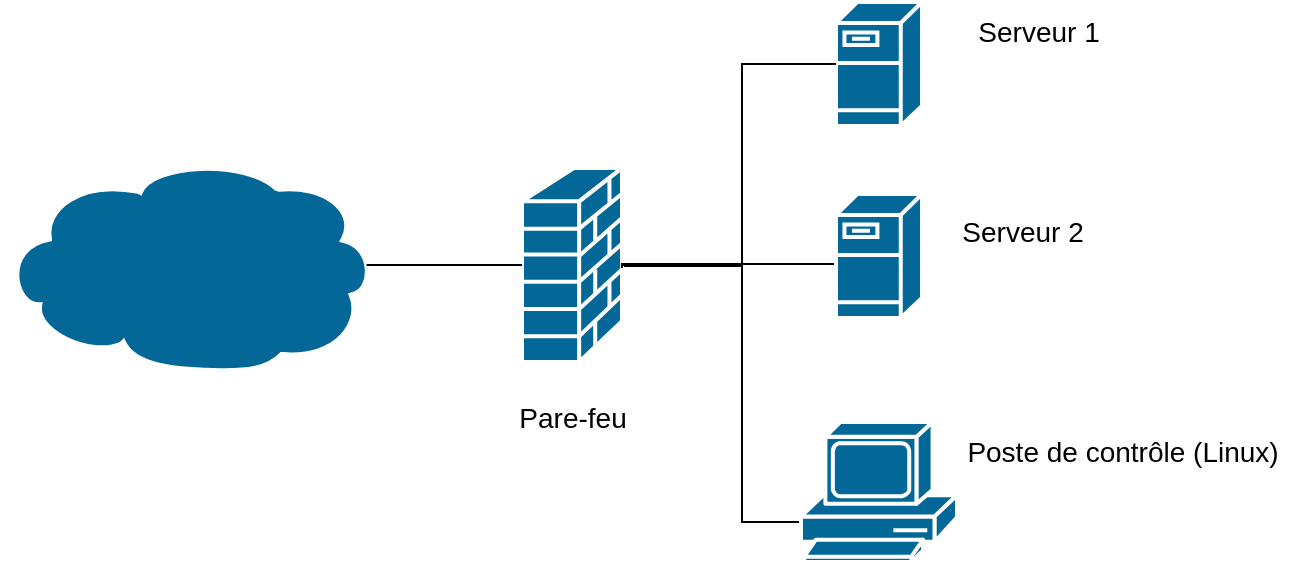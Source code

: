 <mxfile version="25.0.2">
  <diagram name="Page-1" id="X-0zR2n6bwFsUzx7bmRR">
    <mxGraphModel dx="1337" dy="1213" grid="1" gridSize="10" guides="1" tooltips="1" connect="1" arrows="1" fold="1" page="1" pageScale="1" pageWidth="850" pageHeight="1100" background="#ffffff" math="0" shadow="0">
      <root>
        <mxCell id="0" />
        <mxCell id="1" parent="0" />
        <mxCell id="7vCb-fMm4ji55Pu-p20Z-18" value="" style="edgeStyle=orthogonalEdgeStyle;rounded=0;orthogonalLoop=1;jettySize=auto;html=1;endArrow=none;endFill=0;strokeColor=#000000;" parent="1" edge="1" target="7vCb-fMm4ji55Pu-p20Z-1">
          <mxGeometry relative="1" as="geometry">
            <mxPoint x="475" y="527" as="sourcePoint" />
            <mxPoint x="380" y="400" as="targetPoint" />
            <Array as="points">
              <mxPoint x="440" y="527" />
              <mxPoint x="440" y="399" />
            </Array>
          </mxGeometry>
        </mxCell>
        <mxCell id="7vCb-fMm4ji55Pu-p20Z-1" value="" style="shape=mxgraph.cisco.security.firewall;sketch=0;html=1;pointerEvents=1;dashed=0;fillColor=#036897;strokeColor=#ffffff;strokeWidth=2;verticalLabelPosition=bottom;verticalAlign=top;align=center;outlineConnect=0;" parent="1" vertex="1">
          <mxGeometry x="330" y="350" width="50" height="97" as="geometry" />
        </mxCell>
        <mxCell id="7vCb-fMm4ji55Pu-p20Z-11" value="" style="edgeStyle=orthogonalEdgeStyle;rounded=0;orthogonalLoop=1;jettySize=auto;html=1;endArrow=none;endFill=0;strokeColor=#000000;" parent="1" edge="1">
          <mxGeometry relative="1" as="geometry">
            <mxPoint x="487" y="398" as="sourcePoint" />
            <mxPoint x="380" y="400" as="targetPoint" />
            <Array as="points">
              <mxPoint x="380" y="398" />
            </Array>
          </mxGeometry>
        </mxCell>
        <mxCell id="7vCb-fMm4ji55Pu-p20Z-2" value="" style="shape=mxgraph.cisco.servers.fileserver;sketch=0;html=1;pointerEvents=1;dashed=0;fillColor=#036897;strokeColor=#ffffff;strokeWidth=2;verticalLabelPosition=bottom;verticalAlign=top;align=center;outlineConnect=0;" parent="1" vertex="1">
          <mxGeometry x="487" y="267" width="43" height="62" as="geometry" />
        </mxCell>
        <mxCell id="7vCb-fMm4ji55Pu-p20Z-3" value="" style="shape=mxgraph.cisco.servers.fileserver;sketch=0;html=1;pointerEvents=1;dashed=0;fillColor=#036897;strokeColor=#ffffff;strokeWidth=2;verticalLabelPosition=bottom;verticalAlign=top;align=center;outlineConnect=0;" parent="1" vertex="1">
          <mxGeometry x="487" y="363" width="43" height="62" as="geometry" />
        </mxCell>
        <mxCell id="7vCb-fMm4ji55Pu-p20Z-4" value="" style="shape=mxgraph.cisco.computers_and_peripherals.pc;sketch=0;html=1;pointerEvents=1;dashed=0;fillColor=#036897;strokeColor=#ffffff;strokeWidth=2;verticalLabelPosition=bottom;verticalAlign=top;align=center;outlineConnect=0;" parent="1" vertex="1">
          <mxGeometry x="469.5" y="477" width="78" height="70" as="geometry" />
        </mxCell>
        <mxCell id="7vCb-fMm4ji55Pu-p20Z-7" value="" style="shape=mxgraph.cisco.storage.cloud;sketch=0;html=1;pointerEvents=1;fillColor=#036897;strokeColor=#ffffff;strokeWidth=2;verticalLabelPosition=bottom;verticalAlign=top;align=center;outlineConnect=0;" parent="1" vertex="1">
          <mxGeometry x="70" y="345.5" width="186" height="106" as="geometry" />
        </mxCell>
        <mxCell id="7vCb-fMm4ji55Pu-p20Z-14" value="" style="edgeStyle=orthogonalEdgeStyle;rounded=0;orthogonalLoop=1;jettySize=auto;html=1;endArrow=none;endFill=0;strokeColor=#000000;entryX=1;entryY=0.5;entryDx=0;entryDy=0;entryPerimeter=0;" parent="1" source="7vCb-fMm4ji55Pu-p20Z-2" edge="1" target="7vCb-fMm4ji55Pu-p20Z-1">
          <mxGeometry relative="1" as="geometry">
            <mxPoint x="380" y="432" as="targetPoint" />
            <Array as="points">
              <mxPoint x="440" y="298" />
              <mxPoint x="440" y="399" />
            </Array>
          </mxGeometry>
        </mxCell>
        <mxCell id="7vCb-fMm4ji55Pu-p20Z-20" value="" style="edgeStyle=orthogonalEdgeStyle;rounded=0;orthogonalLoop=1;jettySize=auto;html=1;endArrow=none;endFill=0;exitX=0;exitY=0.5;exitDx=0;exitDy=0;exitPerimeter=0;entryX=0.98;entryY=0.5;entryDx=0;entryDy=0;entryPerimeter=0;strokeColor=#000000;" parent="1" source="7vCb-fMm4ji55Pu-p20Z-1" target="7vCb-fMm4ji55Pu-p20Z-7" edge="1">
          <mxGeometry relative="1" as="geometry">
            <mxPoint x="315" y="600" as="sourcePoint" />
            <mxPoint x="270" y="400" as="targetPoint" />
            <Array as="points">
              <mxPoint x="280" y="399" />
              <mxPoint x="280" y="399" />
            </Array>
          </mxGeometry>
        </mxCell>
        <mxCell id="7vCb-fMm4ji55Pu-p20Z-21" value="&lt;font color=&quot;#000000&quot; style=&quot;font-size: 14px;&quot;&gt;Pare-feu&lt;/font&gt;" style="text;html=1;align=center;verticalAlign=middle;resizable=0;points=[];autosize=1;strokeColor=none;fillColor=none;" parent="1" vertex="1">
          <mxGeometry x="315" y="460" width="80" height="30" as="geometry" />
        </mxCell>
        <mxCell id="7vCb-fMm4ji55Pu-p20Z-22" value="&lt;font color=&quot;#000000&quot; style=&quot;font-size: 14px;&quot;&gt;Serveur 1&lt;/font&gt;" style="text;html=1;align=center;verticalAlign=middle;resizable=0;points=[];autosize=1;strokeColor=none;fillColor=none;" parent="1" vertex="1">
          <mxGeometry x="547.5" y="267" width="80" height="30" as="geometry" />
        </mxCell>
        <mxCell id="7vCb-fMm4ji55Pu-p20Z-23" value="&lt;font color=&quot;#000000&quot; style=&quot;font-size: 14px;&quot;&gt;Serveur 2&lt;/font&gt;" style="text;html=1;align=center;verticalAlign=middle;resizable=0;points=[];autosize=1;" parent="1" vertex="1">
          <mxGeometry x="540" y="367" width="80" height="30" as="geometry" />
        </mxCell>
        <mxCell id="7vCb-fMm4ji55Pu-p20Z-24" value="&lt;font color=&quot;#000000&quot; style=&quot;font-size: 14px;&quot;&gt;Poste de contrôle (Linux)&lt;/font&gt;" style="text;html=1;align=center;verticalAlign=middle;resizable=0;points=[];autosize=1;strokeColor=none;fillColor=none;" parent="1" vertex="1">
          <mxGeometry x="540" y="477" width="180" height="30" as="geometry" />
        </mxCell>
      </root>
    </mxGraphModel>
  </diagram>
</mxfile>
